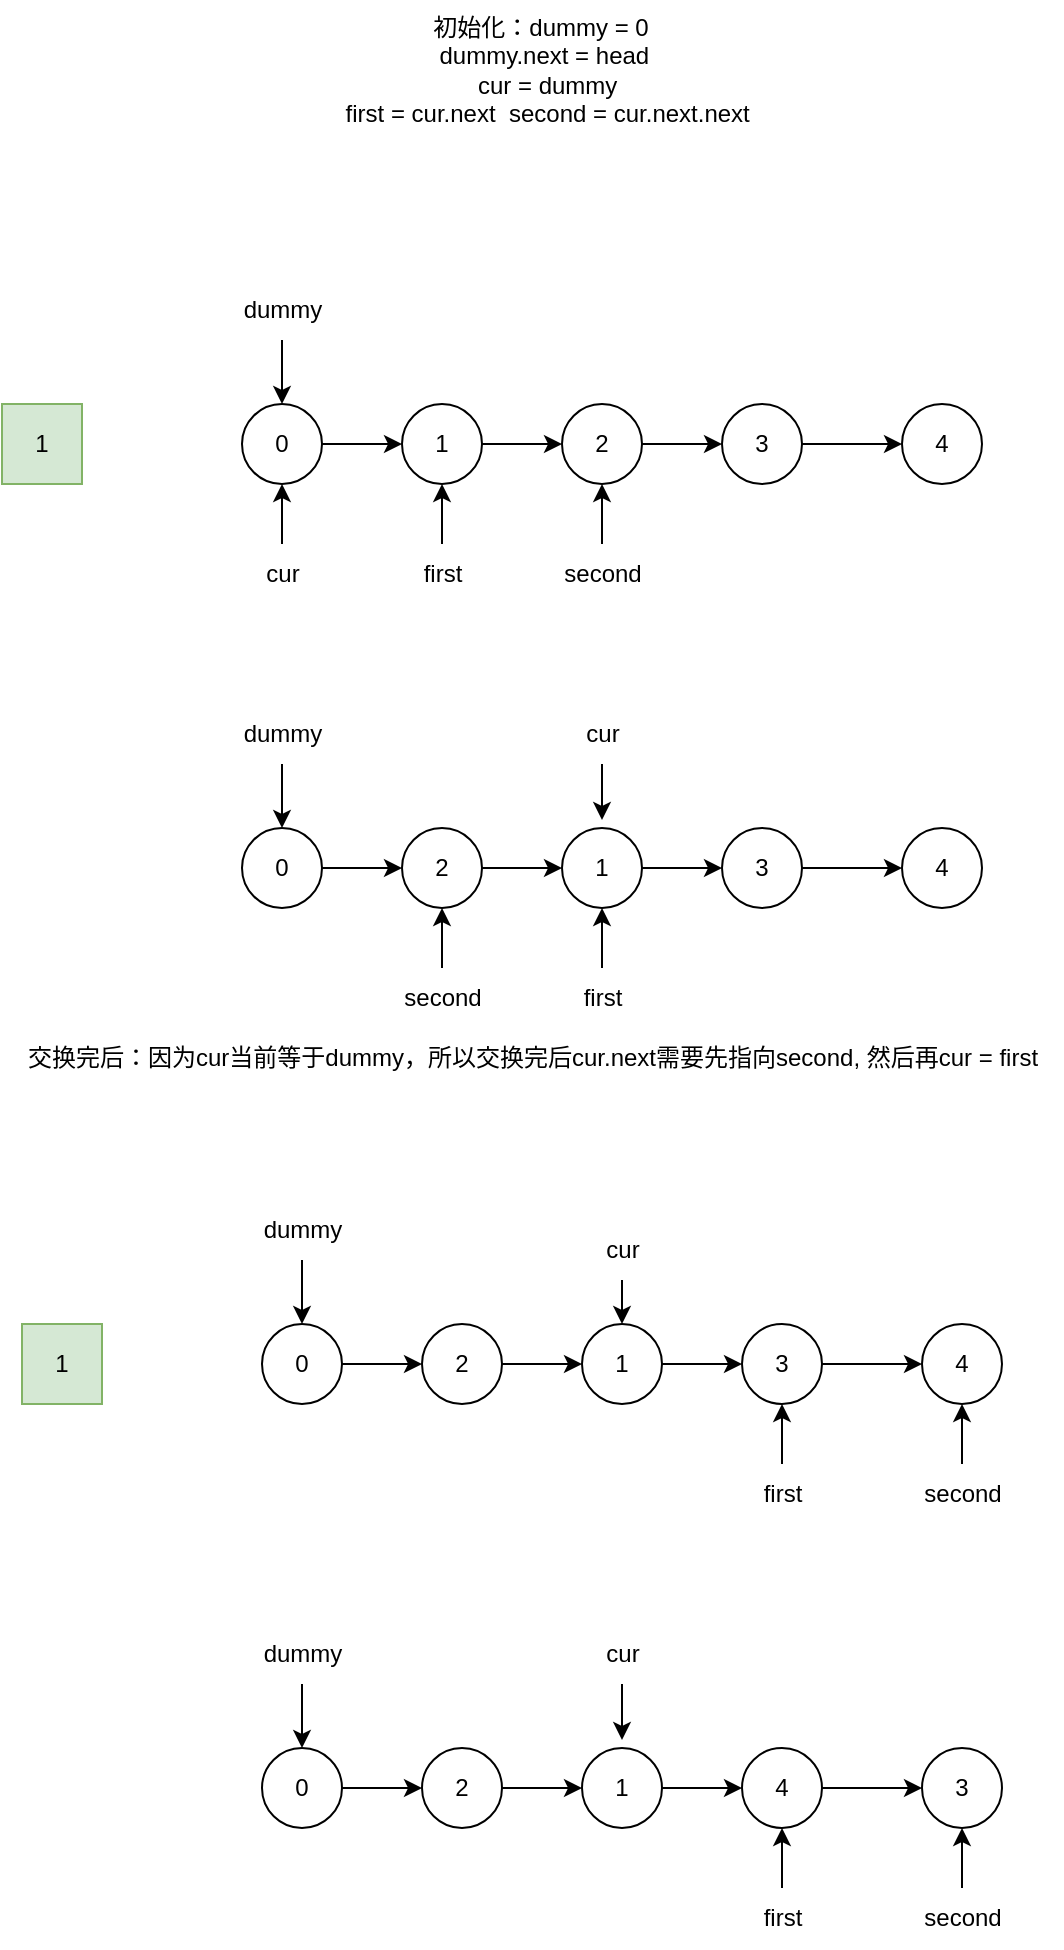 <mxfile version="28.0.9">
  <diagram name="第 1 页" id="eLI_J3A6WMu98hMkHxX8">
    <mxGraphModel dx="1426" dy="1954" grid="1" gridSize="10" guides="1" tooltips="1" connect="1" arrows="1" fold="1" page="1" pageScale="1" pageWidth="827" pageHeight="1169" math="0" shadow="0">
      <root>
        <mxCell id="0" />
        <mxCell id="1" parent="0" />
        <mxCell id="cua7ZDRnnkRjORxVJLJu-7" value="" style="edgeStyle=orthogonalEdgeStyle;rounded=0;orthogonalLoop=1;jettySize=auto;html=1;" edge="1" parent="1" source="cua7ZDRnnkRjORxVJLJu-1" target="cua7ZDRnnkRjORxVJLJu-2">
          <mxGeometry relative="1" as="geometry" />
        </mxCell>
        <mxCell id="cua7ZDRnnkRjORxVJLJu-1" value="1" style="ellipse;whiteSpace=wrap;html=1;aspect=fixed;" vertex="1" parent="1">
          <mxGeometry x="340" y="72" width="40" height="40" as="geometry" />
        </mxCell>
        <mxCell id="cua7ZDRnnkRjORxVJLJu-8" value="" style="edgeStyle=orthogonalEdgeStyle;rounded=0;orthogonalLoop=1;jettySize=auto;html=1;" edge="1" parent="1" source="cua7ZDRnnkRjORxVJLJu-2" target="cua7ZDRnnkRjORxVJLJu-3">
          <mxGeometry relative="1" as="geometry" />
        </mxCell>
        <mxCell id="cua7ZDRnnkRjORxVJLJu-2" value="2" style="ellipse;whiteSpace=wrap;html=1;aspect=fixed;" vertex="1" parent="1">
          <mxGeometry x="420" y="72" width="40" height="40" as="geometry" />
        </mxCell>
        <mxCell id="cua7ZDRnnkRjORxVJLJu-9" value="" style="edgeStyle=orthogonalEdgeStyle;rounded=0;orthogonalLoop=1;jettySize=auto;html=1;" edge="1" parent="1" source="cua7ZDRnnkRjORxVJLJu-3" target="cua7ZDRnnkRjORxVJLJu-4">
          <mxGeometry relative="1" as="geometry" />
        </mxCell>
        <mxCell id="cua7ZDRnnkRjORxVJLJu-3" value="3" style="ellipse;whiteSpace=wrap;html=1;aspect=fixed;" vertex="1" parent="1">
          <mxGeometry x="500" y="72" width="40" height="40" as="geometry" />
        </mxCell>
        <mxCell id="cua7ZDRnnkRjORxVJLJu-4" value="4" style="ellipse;whiteSpace=wrap;html=1;aspect=fixed;" vertex="1" parent="1">
          <mxGeometry x="590" y="72" width="40" height="40" as="geometry" />
        </mxCell>
        <mxCell id="cua7ZDRnnkRjORxVJLJu-6" value="1" style="rounded=0;whiteSpace=wrap;html=1;fillColor=#d5e8d4;strokeColor=#82b366;" vertex="1" parent="1">
          <mxGeometry x="140" y="72" width="40" height="40" as="geometry" />
        </mxCell>
        <mxCell id="cua7ZDRnnkRjORxVJLJu-21" value="" style="edgeStyle=orthogonalEdgeStyle;rounded=0;orthogonalLoop=1;jettySize=auto;html=1;" edge="1" parent="1" source="cua7ZDRnnkRjORxVJLJu-11" target="cua7ZDRnnkRjORxVJLJu-19">
          <mxGeometry relative="1" as="geometry" />
        </mxCell>
        <mxCell id="cua7ZDRnnkRjORxVJLJu-11" value="dummy" style="text;html=1;align=center;verticalAlign=middle;resizable=0;points=[];autosize=1;strokeColor=none;fillColor=none;" vertex="1" parent="1">
          <mxGeometry x="250" y="10" width="60" height="30" as="geometry" />
        </mxCell>
        <mxCell id="cua7ZDRnnkRjORxVJLJu-16" value="" style="edgeStyle=orthogonalEdgeStyle;rounded=0;orthogonalLoop=1;jettySize=auto;html=1;entryX=0.5;entryY=1;entryDx=0;entryDy=0;" edge="1" parent="1" source="cua7ZDRnnkRjORxVJLJu-14" target="cua7ZDRnnkRjORxVJLJu-1">
          <mxGeometry relative="1" as="geometry">
            <mxPoint x="360" y="122" as="targetPoint" />
          </mxGeometry>
        </mxCell>
        <mxCell id="cua7ZDRnnkRjORxVJLJu-14" value="first" style="text;html=1;align=center;verticalAlign=middle;resizable=0;points=[];autosize=1;strokeColor=none;fillColor=none;" vertex="1" parent="1">
          <mxGeometry x="340" y="142" width="40" height="30" as="geometry" />
        </mxCell>
        <mxCell id="cua7ZDRnnkRjORxVJLJu-18" value="" style="edgeStyle=orthogonalEdgeStyle;rounded=0;orthogonalLoop=1;jettySize=auto;html=1;" edge="1" parent="1" source="cua7ZDRnnkRjORxVJLJu-17" target="cua7ZDRnnkRjORxVJLJu-2">
          <mxGeometry relative="1" as="geometry" />
        </mxCell>
        <mxCell id="cua7ZDRnnkRjORxVJLJu-17" value="second" style="text;html=1;align=center;verticalAlign=middle;resizable=0;points=[];autosize=1;strokeColor=none;fillColor=none;" vertex="1" parent="1">
          <mxGeometry x="410" y="142" width="60" height="30" as="geometry" />
        </mxCell>
        <mxCell id="cua7ZDRnnkRjORxVJLJu-22" value="" style="edgeStyle=orthogonalEdgeStyle;rounded=0;orthogonalLoop=1;jettySize=auto;html=1;" edge="1" parent="1" source="cua7ZDRnnkRjORxVJLJu-19" target="cua7ZDRnnkRjORxVJLJu-1">
          <mxGeometry relative="1" as="geometry" />
        </mxCell>
        <mxCell id="cua7ZDRnnkRjORxVJLJu-19" value="0" style="ellipse;whiteSpace=wrap;html=1;aspect=fixed;" vertex="1" parent="1">
          <mxGeometry x="260" y="72" width="40" height="40" as="geometry" />
        </mxCell>
        <mxCell id="cua7ZDRnnkRjORxVJLJu-23" value="" style="edgeStyle=orthogonalEdgeStyle;rounded=0;orthogonalLoop=1;jettySize=auto;html=1;" edge="1" parent="1" source="cua7ZDRnnkRjORxVJLJu-24" target="cua7ZDRnnkRjORxVJLJu-26">
          <mxGeometry relative="1" as="geometry" />
        </mxCell>
        <mxCell id="cua7ZDRnnkRjORxVJLJu-24" value="2" style="ellipse;whiteSpace=wrap;html=1;aspect=fixed;" vertex="1" parent="1">
          <mxGeometry x="340" y="284" width="40" height="40" as="geometry" />
        </mxCell>
        <mxCell id="cua7ZDRnnkRjORxVJLJu-25" value="" style="edgeStyle=orthogonalEdgeStyle;rounded=0;orthogonalLoop=1;jettySize=auto;html=1;" edge="1" parent="1" source="cua7ZDRnnkRjORxVJLJu-26" target="cua7ZDRnnkRjORxVJLJu-28">
          <mxGeometry relative="1" as="geometry" />
        </mxCell>
        <mxCell id="cua7ZDRnnkRjORxVJLJu-26" value="1" style="ellipse;whiteSpace=wrap;html=1;aspect=fixed;" vertex="1" parent="1">
          <mxGeometry x="420" y="284" width="40" height="40" as="geometry" />
        </mxCell>
        <mxCell id="cua7ZDRnnkRjORxVJLJu-27" value="" style="edgeStyle=orthogonalEdgeStyle;rounded=0;orthogonalLoop=1;jettySize=auto;html=1;" edge="1" parent="1" source="cua7ZDRnnkRjORxVJLJu-28" target="cua7ZDRnnkRjORxVJLJu-29">
          <mxGeometry relative="1" as="geometry" />
        </mxCell>
        <mxCell id="cua7ZDRnnkRjORxVJLJu-28" value="3" style="ellipse;whiteSpace=wrap;html=1;aspect=fixed;" vertex="1" parent="1">
          <mxGeometry x="500" y="284" width="40" height="40" as="geometry" />
        </mxCell>
        <mxCell id="cua7ZDRnnkRjORxVJLJu-29" value="4" style="ellipse;whiteSpace=wrap;html=1;aspect=fixed;" vertex="1" parent="1">
          <mxGeometry x="590" y="284" width="40" height="40" as="geometry" />
        </mxCell>
        <mxCell id="cua7ZDRnnkRjORxVJLJu-30" value="" style="edgeStyle=orthogonalEdgeStyle;rounded=0;orthogonalLoop=1;jettySize=auto;html=1;" edge="1" parent="1" source="cua7ZDRnnkRjORxVJLJu-31" target="cua7ZDRnnkRjORxVJLJu-37">
          <mxGeometry relative="1" as="geometry" />
        </mxCell>
        <mxCell id="cua7ZDRnnkRjORxVJLJu-31" value="dummy" style="text;html=1;align=center;verticalAlign=middle;resizable=0;points=[];autosize=1;strokeColor=none;fillColor=none;" vertex="1" parent="1">
          <mxGeometry x="250" y="222" width="60" height="30" as="geometry" />
        </mxCell>
        <mxCell id="cua7ZDRnnkRjORxVJLJu-32" value="" style="edgeStyle=orthogonalEdgeStyle;rounded=0;orthogonalLoop=1;jettySize=auto;html=1;entryX=0.5;entryY=1;entryDx=0;entryDy=0;" edge="1" parent="1" source="cua7ZDRnnkRjORxVJLJu-33" target="cua7ZDRnnkRjORxVJLJu-24">
          <mxGeometry relative="1" as="geometry">
            <mxPoint x="360" y="334" as="targetPoint" />
          </mxGeometry>
        </mxCell>
        <mxCell id="cua7ZDRnnkRjORxVJLJu-33" value="second" style="text;html=1;align=center;verticalAlign=middle;resizable=0;points=[];autosize=1;strokeColor=none;fillColor=none;" vertex="1" parent="1">
          <mxGeometry x="330" y="354" width="60" height="30" as="geometry" />
        </mxCell>
        <mxCell id="cua7ZDRnnkRjORxVJLJu-64" value="" style="edgeStyle=orthogonalEdgeStyle;rounded=0;orthogonalLoop=1;jettySize=auto;html=1;" edge="1" parent="1" source="cua7ZDRnnkRjORxVJLJu-35" target="cua7ZDRnnkRjORxVJLJu-26">
          <mxGeometry relative="1" as="geometry" />
        </mxCell>
        <mxCell id="cua7ZDRnnkRjORxVJLJu-35" value="first" style="text;html=1;align=center;verticalAlign=middle;resizable=0;points=[];autosize=1;strokeColor=none;fillColor=none;" vertex="1" parent="1">
          <mxGeometry x="420" y="354" width="40" height="30" as="geometry" />
        </mxCell>
        <mxCell id="cua7ZDRnnkRjORxVJLJu-36" value="" style="edgeStyle=orthogonalEdgeStyle;rounded=0;orthogonalLoop=1;jettySize=auto;html=1;" edge="1" parent="1" source="cua7ZDRnnkRjORxVJLJu-37" target="cua7ZDRnnkRjORxVJLJu-24">
          <mxGeometry relative="1" as="geometry" />
        </mxCell>
        <mxCell id="cua7ZDRnnkRjORxVJLJu-37" value="0" style="ellipse;whiteSpace=wrap;html=1;aspect=fixed;" vertex="1" parent="1">
          <mxGeometry x="260" y="284" width="40" height="40" as="geometry" />
        </mxCell>
        <mxCell id="cua7ZDRnnkRjORxVJLJu-91" value="" style="edgeStyle=orthogonalEdgeStyle;rounded=0;orthogonalLoop=1;jettySize=auto;html=1;" edge="1" parent="1" source="cua7ZDRnnkRjORxVJLJu-90" target="cua7ZDRnnkRjORxVJLJu-19">
          <mxGeometry relative="1" as="geometry" />
        </mxCell>
        <mxCell id="cua7ZDRnnkRjORxVJLJu-90" value="cur" style="text;html=1;align=center;verticalAlign=middle;resizable=0;points=[];autosize=1;strokeColor=none;fillColor=none;" vertex="1" parent="1">
          <mxGeometry x="260" y="142" width="40" height="30" as="geometry" />
        </mxCell>
        <mxCell id="cua7ZDRnnkRjORxVJLJu-93" value="初始化：dummy = 0&amp;nbsp; &amp;nbsp;&lt;div&gt;dummy.next = head&amp;nbsp;&amp;nbsp;&lt;/div&gt;&lt;div&gt;cur = dummy&amp;nbsp;&lt;/div&gt;&lt;div&gt;&amp;nbsp;first = cur.next&amp;nbsp; second = cur.next.next&amp;nbsp;&amp;nbsp;&lt;/div&gt;" style="text;html=1;align=center;verticalAlign=middle;resizable=0;points=[];autosize=1;strokeColor=none;fillColor=none;" vertex="1" parent="1">
          <mxGeometry x="294" y="-130" width="240" height="70" as="geometry" />
        </mxCell>
        <mxCell id="cua7ZDRnnkRjORxVJLJu-97" value="" style="edgeStyle=orthogonalEdgeStyle;rounded=0;orthogonalLoop=1;jettySize=auto;html=1;" edge="1" parent="1" source="cua7ZDRnnkRjORxVJLJu-95">
          <mxGeometry relative="1" as="geometry">
            <mxPoint x="440" y="280" as="targetPoint" />
          </mxGeometry>
        </mxCell>
        <mxCell id="cua7ZDRnnkRjORxVJLJu-95" value="cur" style="text;html=1;align=center;verticalAlign=middle;resizable=0;points=[];autosize=1;strokeColor=none;fillColor=none;" vertex="1" parent="1">
          <mxGeometry x="420" y="222" width="40" height="30" as="geometry" />
        </mxCell>
        <mxCell id="cua7ZDRnnkRjORxVJLJu-100" value="交换完后：因为cur当前等于dummy，所以交换完后cur.next需要先指向second, 然后再cur = first" style="text;html=1;align=center;verticalAlign=middle;resizable=0;points=[];autosize=1;strokeColor=none;fillColor=none;" vertex="1" parent="1">
          <mxGeometry x="140" y="384" width="530" height="30" as="geometry" />
        </mxCell>
        <mxCell id="cua7ZDRnnkRjORxVJLJu-101" value="" style="edgeStyle=orthogonalEdgeStyle;rounded=0;orthogonalLoop=1;jettySize=auto;html=1;" edge="1" parent="1" source="cua7ZDRnnkRjORxVJLJu-102" target="cua7ZDRnnkRjORxVJLJu-104">
          <mxGeometry relative="1" as="geometry" />
        </mxCell>
        <mxCell id="cua7ZDRnnkRjORxVJLJu-102" value="2" style="ellipse;whiteSpace=wrap;html=1;aspect=fixed;" vertex="1" parent="1">
          <mxGeometry x="350" y="532" width="40" height="40" as="geometry" />
        </mxCell>
        <mxCell id="cua7ZDRnnkRjORxVJLJu-103" value="" style="edgeStyle=orthogonalEdgeStyle;rounded=0;orthogonalLoop=1;jettySize=auto;html=1;" edge="1" parent="1" source="cua7ZDRnnkRjORxVJLJu-104" target="cua7ZDRnnkRjORxVJLJu-106">
          <mxGeometry relative="1" as="geometry" />
        </mxCell>
        <mxCell id="cua7ZDRnnkRjORxVJLJu-104" value="1" style="ellipse;whiteSpace=wrap;html=1;aspect=fixed;" vertex="1" parent="1">
          <mxGeometry x="430" y="532" width="40" height="40" as="geometry" />
        </mxCell>
        <mxCell id="cua7ZDRnnkRjORxVJLJu-105" value="" style="edgeStyle=orthogonalEdgeStyle;rounded=0;orthogonalLoop=1;jettySize=auto;html=1;" edge="1" parent="1" source="cua7ZDRnnkRjORxVJLJu-106" target="cua7ZDRnnkRjORxVJLJu-107">
          <mxGeometry relative="1" as="geometry" />
        </mxCell>
        <mxCell id="cua7ZDRnnkRjORxVJLJu-106" value="3" style="ellipse;whiteSpace=wrap;html=1;aspect=fixed;" vertex="1" parent="1">
          <mxGeometry x="510" y="532" width="40" height="40" as="geometry" />
        </mxCell>
        <mxCell id="cua7ZDRnnkRjORxVJLJu-107" value="4" style="ellipse;whiteSpace=wrap;html=1;aspect=fixed;" vertex="1" parent="1">
          <mxGeometry x="600" y="532" width="40" height="40" as="geometry" />
        </mxCell>
        <mxCell id="cua7ZDRnnkRjORxVJLJu-108" value="1" style="rounded=0;whiteSpace=wrap;html=1;fillColor=#d5e8d4;strokeColor=#82b366;" vertex="1" parent="1">
          <mxGeometry x="150" y="532" width="40" height="40" as="geometry" />
        </mxCell>
        <mxCell id="cua7ZDRnnkRjORxVJLJu-109" value="" style="edgeStyle=orthogonalEdgeStyle;rounded=0;orthogonalLoop=1;jettySize=auto;html=1;" edge="1" parent="1" source="cua7ZDRnnkRjORxVJLJu-110" target="cua7ZDRnnkRjORxVJLJu-116">
          <mxGeometry relative="1" as="geometry" />
        </mxCell>
        <mxCell id="cua7ZDRnnkRjORxVJLJu-110" value="dummy" style="text;html=1;align=center;verticalAlign=middle;resizable=0;points=[];autosize=1;strokeColor=none;fillColor=none;" vertex="1" parent="1">
          <mxGeometry x="260" y="470" width="60" height="30" as="geometry" />
        </mxCell>
        <mxCell id="cua7ZDRnnkRjORxVJLJu-137" value="" style="edgeStyle=orthogonalEdgeStyle;rounded=0;orthogonalLoop=1;jettySize=auto;html=1;" edge="1" parent="1" source="cua7ZDRnnkRjORxVJLJu-112" target="cua7ZDRnnkRjORxVJLJu-106">
          <mxGeometry relative="1" as="geometry" />
        </mxCell>
        <mxCell id="cua7ZDRnnkRjORxVJLJu-112" value="first" style="text;html=1;align=center;verticalAlign=middle;resizable=0;points=[];autosize=1;strokeColor=none;fillColor=none;" vertex="1" parent="1">
          <mxGeometry x="510" y="602" width="40" height="30" as="geometry" />
        </mxCell>
        <mxCell id="cua7ZDRnnkRjORxVJLJu-138" value="" style="edgeStyle=orthogonalEdgeStyle;rounded=0;orthogonalLoop=1;jettySize=auto;html=1;" edge="1" parent="1" source="cua7ZDRnnkRjORxVJLJu-114" target="cua7ZDRnnkRjORxVJLJu-107">
          <mxGeometry relative="1" as="geometry" />
        </mxCell>
        <mxCell id="cua7ZDRnnkRjORxVJLJu-114" value="second" style="text;html=1;align=center;verticalAlign=middle;resizable=0;points=[];autosize=1;strokeColor=none;fillColor=none;" vertex="1" parent="1">
          <mxGeometry x="590" y="602" width="60" height="30" as="geometry" />
        </mxCell>
        <mxCell id="cua7ZDRnnkRjORxVJLJu-115" value="" style="edgeStyle=orthogonalEdgeStyle;rounded=0;orthogonalLoop=1;jettySize=auto;html=1;" edge="1" parent="1" source="cua7ZDRnnkRjORxVJLJu-116" target="cua7ZDRnnkRjORxVJLJu-102">
          <mxGeometry relative="1" as="geometry" />
        </mxCell>
        <mxCell id="cua7ZDRnnkRjORxVJLJu-116" value="0" style="ellipse;whiteSpace=wrap;html=1;aspect=fixed;" vertex="1" parent="1">
          <mxGeometry x="270" y="532" width="40" height="40" as="geometry" />
        </mxCell>
        <mxCell id="cua7ZDRnnkRjORxVJLJu-117" value="" style="edgeStyle=orthogonalEdgeStyle;rounded=0;orthogonalLoop=1;jettySize=auto;html=1;" edge="1" parent="1" source="cua7ZDRnnkRjORxVJLJu-118" target="cua7ZDRnnkRjORxVJLJu-120">
          <mxGeometry relative="1" as="geometry" />
        </mxCell>
        <mxCell id="cua7ZDRnnkRjORxVJLJu-118" value="2" style="ellipse;whiteSpace=wrap;html=1;aspect=fixed;" vertex="1" parent="1">
          <mxGeometry x="350" y="744" width="40" height="40" as="geometry" />
        </mxCell>
        <mxCell id="cua7ZDRnnkRjORxVJLJu-119" value="" style="edgeStyle=orthogonalEdgeStyle;rounded=0;orthogonalLoop=1;jettySize=auto;html=1;" edge="1" parent="1" source="cua7ZDRnnkRjORxVJLJu-120" target="cua7ZDRnnkRjORxVJLJu-122">
          <mxGeometry relative="1" as="geometry" />
        </mxCell>
        <mxCell id="cua7ZDRnnkRjORxVJLJu-120" value="1" style="ellipse;whiteSpace=wrap;html=1;aspect=fixed;" vertex="1" parent="1">
          <mxGeometry x="430" y="744" width="40" height="40" as="geometry" />
        </mxCell>
        <mxCell id="cua7ZDRnnkRjORxVJLJu-121" value="" style="edgeStyle=orthogonalEdgeStyle;rounded=0;orthogonalLoop=1;jettySize=auto;html=1;" edge="1" parent="1" source="cua7ZDRnnkRjORxVJLJu-122" target="cua7ZDRnnkRjORxVJLJu-123">
          <mxGeometry relative="1" as="geometry" />
        </mxCell>
        <mxCell id="cua7ZDRnnkRjORxVJLJu-122" value="4" style="ellipse;whiteSpace=wrap;html=1;aspect=fixed;" vertex="1" parent="1">
          <mxGeometry x="510" y="744" width="40" height="40" as="geometry" />
        </mxCell>
        <mxCell id="cua7ZDRnnkRjORxVJLJu-123" value="3" style="ellipse;whiteSpace=wrap;html=1;aspect=fixed;" vertex="1" parent="1">
          <mxGeometry x="600" y="744" width="40" height="40" as="geometry" />
        </mxCell>
        <mxCell id="cua7ZDRnnkRjORxVJLJu-124" value="" style="edgeStyle=orthogonalEdgeStyle;rounded=0;orthogonalLoop=1;jettySize=auto;html=1;" edge="1" parent="1" source="cua7ZDRnnkRjORxVJLJu-125" target="cua7ZDRnnkRjORxVJLJu-131">
          <mxGeometry relative="1" as="geometry" />
        </mxCell>
        <mxCell id="cua7ZDRnnkRjORxVJLJu-125" value="dummy" style="text;html=1;align=center;verticalAlign=middle;resizable=0;points=[];autosize=1;strokeColor=none;fillColor=none;" vertex="1" parent="1">
          <mxGeometry x="260" y="682" width="60" height="30" as="geometry" />
        </mxCell>
        <mxCell id="cua7ZDRnnkRjORxVJLJu-141" value="" style="edgeStyle=orthogonalEdgeStyle;rounded=0;orthogonalLoop=1;jettySize=auto;html=1;" edge="1" parent="1" source="cua7ZDRnnkRjORxVJLJu-127" target="cua7ZDRnnkRjORxVJLJu-123">
          <mxGeometry relative="1" as="geometry" />
        </mxCell>
        <mxCell id="cua7ZDRnnkRjORxVJLJu-127" value="second" style="text;html=1;align=center;verticalAlign=middle;resizable=0;points=[];autosize=1;strokeColor=none;fillColor=none;" vertex="1" parent="1">
          <mxGeometry x="590" y="814" width="60" height="30" as="geometry" />
        </mxCell>
        <mxCell id="cua7ZDRnnkRjORxVJLJu-142" value="" style="edgeStyle=orthogonalEdgeStyle;rounded=0;orthogonalLoop=1;jettySize=auto;html=1;" edge="1" parent="1" source="cua7ZDRnnkRjORxVJLJu-129" target="cua7ZDRnnkRjORxVJLJu-122">
          <mxGeometry relative="1" as="geometry" />
        </mxCell>
        <mxCell id="cua7ZDRnnkRjORxVJLJu-129" value="first" style="text;html=1;align=center;verticalAlign=middle;resizable=0;points=[];autosize=1;strokeColor=none;fillColor=none;" vertex="1" parent="1">
          <mxGeometry x="510" y="814" width="40" height="30" as="geometry" />
        </mxCell>
        <mxCell id="cua7ZDRnnkRjORxVJLJu-130" value="" style="edgeStyle=orthogonalEdgeStyle;rounded=0;orthogonalLoop=1;jettySize=auto;html=1;" edge="1" parent="1" source="cua7ZDRnnkRjORxVJLJu-131" target="cua7ZDRnnkRjORxVJLJu-118">
          <mxGeometry relative="1" as="geometry" />
        </mxCell>
        <mxCell id="cua7ZDRnnkRjORxVJLJu-131" value="0" style="ellipse;whiteSpace=wrap;html=1;aspect=fixed;" vertex="1" parent="1">
          <mxGeometry x="270" y="744" width="40" height="40" as="geometry" />
        </mxCell>
        <mxCell id="cua7ZDRnnkRjORxVJLJu-139" value="" style="edgeStyle=orthogonalEdgeStyle;rounded=0;orthogonalLoop=1;jettySize=auto;html=1;" edge="1" parent="1" source="cua7ZDRnnkRjORxVJLJu-133" target="cua7ZDRnnkRjORxVJLJu-104">
          <mxGeometry relative="1" as="geometry" />
        </mxCell>
        <mxCell id="cua7ZDRnnkRjORxVJLJu-133" value="cur" style="text;html=1;align=center;verticalAlign=middle;resizable=0;points=[];autosize=1;strokeColor=none;fillColor=none;" vertex="1" parent="1">
          <mxGeometry x="430" y="480" width="40" height="30" as="geometry" />
        </mxCell>
        <mxCell id="cua7ZDRnnkRjORxVJLJu-134" value="" style="edgeStyle=orthogonalEdgeStyle;rounded=0;orthogonalLoop=1;jettySize=auto;html=1;" edge="1" parent="1" source="cua7ZDRnnkRjORxVJLJu-135">
          <mxGeometry relative="1" as="geometry">
            <mxPoint x="450" y="740" as="targetPoint" />
          </mxGeometry>
        </mxCell>
        <mxCell id="cua7ZDRnnkRjORxVJLJu-135" value="cur" style="text;html=1;align=center;verticalAlign=middle;resizable=0;points=[];autosize=1;strokeColor=none;fillColor=none;" vertex="1" parent="1">
          <mxGeometry x="430" y="682" width="40" height="30" as="geometry" />
        </mxCell>
      </root>
    </mxGraphModel>
  </diagram>
</mxfile>
